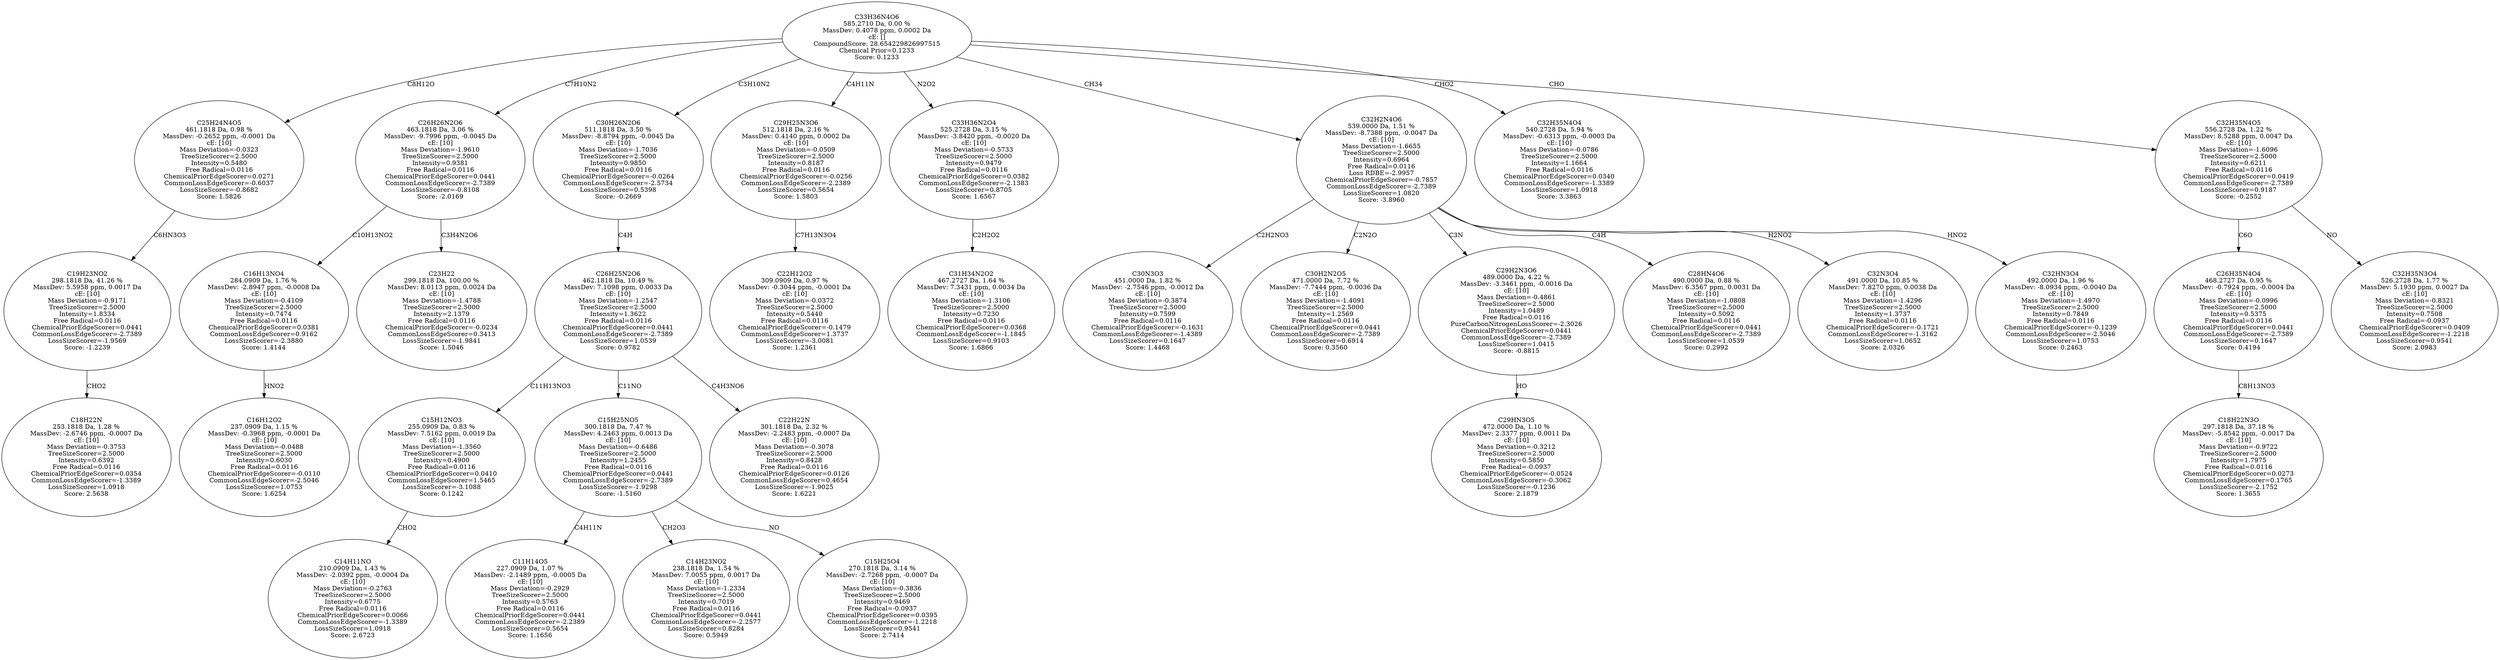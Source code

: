 strict digraph {
v1 [label="C18H22N\n253.1818 Da, 1.28 %\nMassDev: -2.6746 ppm, -0.0007 Da\ncE: [10]\nMass Deviation=-0.3753\nTreeSizeScorer=2.5000\nIntensity=0.6392\nFree Radical=0.0116\nChemicalPriorEdgeScorer=0.0354\nCommonLossEdgeScorer=-1.3389\nLossSizeScorer=1.0918\nScore: 2.5638"];
v2 [label="C19H23NO2\n298.1818 Da, 41.26 %\nMassDev: 5.5958 ppm, 0.0017 Da\ncE: [10]\nMass Deviation=-0.9171\nTreeSizeScorer=2.5000\nIntensity=1.8334\nFree Radical=0.0116\nChemicalPriorEdgeScorer=0.0441\nCommonLossEdgeScorer=-2.7389\nLossSizeScorer=-1.9569\nScore: -1.2239"];
v3 [label="C25H24N4O5\n461.1818 Da, 0.98 %\nMassDev: -0.2652 ppm, -0.0001 Da\ncE: [10]\nMass Deviation=-0.0323\nTreeSizeScorer=2.5000\nIntensity=0.5480\nFree Radical=0.0116\nChemicalPriorEdgeScorer=0.0271\nCommonLossEdgeScorer=-0.6037\nLossSizeScorer=-0.8682\nScore: 1.5826"];
v4 [label="C16H12O2\n237.0909 Da, 1.15 %\nMassDev: -0.3968 ppm, -0.0001 Da\ncE: [10]\nMass Deviation=-0.0488\nTreeSizeScorer=2.5000\nIntensity=0.6030\nFree Radical=0.0116\nChemicalPriorEdgeScorer=-0.0110\nCommonLossEdgeScorer=-2.5046\nLossSizeScorer=1.0753\nScore: 1.6254"];
v5 [label="C16H13NO4\n284.0909 Da, 1.76 %\nMassDev: -2.8947 ppm, -0.0008 Da\ncE: [10]\nMass Deviation=-0.4109\nTreeSizeScorer=2.5000\nIntensity=0.7474\nFree Radical=0.0116\nChemicalPriorEdgeScorer=0.0381\nCommonLossEdgeScorer=0.9162\nLossSizeScorer=-2.3880\nScore: 1.4144"];
v6 [label="C23H22\n299.1818 Da, 100.00 %\nMassDev: 8.0113 ppm, 0.0024 Da\ncE: [10]\nMass Deviation=-1.4788\nTreeSizeScorer=2.5000\nIntensity=2.1379\nFree Radical=0.0116\nChemicalPriorEdgeScorer=-0.0234\nCommonLossEdgeScorer=0.3413\nLossSizeScorer=-1.9841\nScore: 1.5046"];
v7 [label="C26H26N2O6\n463.1818 Da, 3.06 %\nMassDev: -9.7996 ppm, -0.0045 Da\ncE: [10]\nMass Deviation=-1.9610\nTreeSizeScorer=2.5000\nIntensity=0.9381\nFree Radical=0.0116\nChemicalPriorEdgeScorer=0.0441\nCommonLossEdgeScorer=-2.7389\nLossSizeScorer=-0.8108\nScore: -2.0169"];
v8 [label="C14H11NO\n210.0909 Da, 1.43 %\nMassDev: -2.0392 ppm, -0.0004 Da\ncE: [10]\nMass Deviation=-0.2763\nTreeSizeScorer=2.5000\nIntensity=0.6775\nFree Radical=0.0116\nChemicalPriorEdgeScorer=0.0066\nCommonLossEdgeScorer=-1.3389\nLossSizeScorer=1.0918\nScore: 2.6723"];
v9 [label="C15H12NO3\n255.0909 Da, 0.83 %\nMassDev: 7.5162 ppm, 0.0019 Da\ncE: [10]\nMass Deviation=-1.3560\nTreeSizeScorer=2.5000\nIntensity=0.4900\nFree Radical=0.0116\nChemicalPriorEdgeScorer=0.0410\nCommonLossEdgeScorer=1.5465\nLossSizeScorer=-3.1088\nScore: 0.1242"];
v10 [label="C11H14O5\n227.0909 Da, 1.07 %\nMassDev: -2.1489 ppm, -0.0005 Da\ncE: [10]\nMass Deviation=-0.2929\nTreeSizeScorer=2.5000\nIntensity=0.5763\nFree Radical=0.0116\nChemicalPriorEdgeScorer=0.0441\nCommonLossEdgeScorer=-2.2389\nLossSizeScorer=0.5654\nScore: 1.1656"];
v11 [label="C14H23NO2\n238.1818 Da, 1.54 %\nMassDev: 7.0055 ppm, 0.0017 Da\ncE: [10]\nMass Deviation=-1.2334\nTreeSizeScorer=2.5000\nIntensity=0.7019\nFree Radical=0.0116\nChemicalPriorEdgeScorer=0.0441\nCommonLossEdgeScorer=-2.2577\nLossSizeScorer=0.8284\nScore: 0.5949"];
v12 [label="C15H25O4\n270.1818 Da, 3.14 %\nMassDev: -2.7268 ppm, -0.0007 Da\ncE: [10]\nMass Deviation=-0.3836\nTreeSizeScorer=2.5000\nIntensity=0.9469\nFree Radical=-0.0937\nChemicalPriorEdgeScorer=0.0395\nCommonLossEdgeScorer=-1.2218\nLossSizeScorer=0.9541\nScore: 2.7414"];
v13 [label="C15H25NO5\n300.1818 Da, 7.47 %\nMassDev: 4.2463 ppm, 0.0013 Da\ncE: [10]\nMass Deviation=-0.6486\nTreeSizeScorer=2.5000\nIntensity=1.2455\nFree Radical=0.0116\nChemicalPriorEdgeScorer=0.0441\nCommonLossEdgeScorer=-2.7389\nLossSizeScorer=-1.9298\nScore: -1.5160"];
v14 [label="C22H22N\n301.1818 Da, 2.32 %\nMassDev: -2.2483 ppm, -0.0007 Da\ncE: [10]\nMass Deviation=-0.3078\nTreeSizeScorer=2.5000\nIntensity=0.8428\nFree Radical=0.0116\nChemicalPriorEdgeScorer=0.0126\nCommonLossEdgeScorer=0.4654\nLossSizeScorer=-1.9025\nScore: 1.6221"];
v15 [label="C26H25N2O6\n462.1818 Da, 10.49 %\nMassDev: 7.1098 ppm, 0.0033 Da\ncE: [10]\nMass Deviation=-1.2547\nTreeSizeScorer=2.5000\nIntensity=1.3622\nFree Radical=0.0116\nChemicalPriorEdgeScorer=0.0441\nCommonLossEdgeScorer=-2.7389\nLossSizeScorer=1.0539\nScore: 0.9782"];
v16 [label="C30H26N2O6\n511.1818 Da, 3.50 %\nMassDev: -8.8794 ppm, -0.0045 Da\ncE: [10]\nMass Deviation=-1.7036\nTreeSizeScorer=2.5000\nIntensity=0.9850\nFree Radical=0.0116\nChemicalPriorEdgeScorer=-0.0264\nCommonLossEdgeScorer=-2.5734\nLossSizeScorer=0.5398\nScore: -0.2669"];
v17 [label="C22H12O2\n309.0909 Da, 0.97 %\nMassDev: -0.3044 ppm, -0.0001 Da\ncE: [10]\nMass Deviation=-0.0372\nTreeSizeScorer=2.5000\nIntensity=0.5440\nFree Radical=0.0116\nChemicalPriorEdgeScorer=-0.1479\nCommonLossEdgeScorer=1.3737\nLossSizeScorer=-3.0081\nScore: 1.2361"];
v18 [label="C29H25N3O6\n512.1818 Da, 2.16 %\nMassDev: 0.4140 ppm, 0.0002 Da\ncE: [10]\nMass Deviation=-0.0509\nTreeSizeScorer=2.5000\nIntensity=0.8187\nFree Radical=0.0116\nChemicalPriorEdgeScorer=-0.0256\nCommonLossEdgeScorer=-2.2389\nLossSizeScorer=0.5654\nScore: 1.5803"];
v19 [label="C31H34N2O2\n467.2727 Da, 1.64 %\nMassDev: 7.3431 ppm, 0.0034 Da\ncE: [10]\nMass Deviation=-1.3106\nTreeSizeScorer=2.5000\nIntensity=0.7230\nFree Radical=0.0116\nChemicalPriorEdgeScorer=0.0368\nCommonLossEdgeScorer=-1.1845\nLossSizeScorer=0.9103\nScore: 1.6866"];
v20 [label="C33H36N2O4\n525.2728 Da, 3.15 %\nMassDev: -3.8420 ppm, -0.0020 Da\ncE: [10]\nMass Deviation=-0.5733\nTreeSizeScorer=2.5000\nIntensity=0.9479\nFree Radical=0.0116\nChemicalPriorEdgeScorer=0.0382\nCommonLossEdgeScorer=-2.1383\nLossSizeScorer=0.8705\nScore: 1.6567"];
v21 [label="C30N3O3\n451.0000 Da, 1.82 %\nMassDev: -2.7546 ppm, -0.0012 Da\ncE: [10]\nMass Deviation=-0.3874\nTreeSizeScorer=2.5000\nIntensity=0.7599\nFree Radical=0.0116\nChemicalPriorEdgeScorer=-0.1631\nCommonLossEdgeScorer=-1.4389\nLossSizeScorer=0.1647\nScore: 1.4468"];
v22 [label="C30H2N2O5\n471.0000 Da, 7.72 %\nMassDev: -7.7444 ppm, -0.0036 Da\ncE: [10]\nMass Deviation=-1.4091\nTreeSizeScorer=2.5000\nIntensity=1.2569\nFree Radical=0.0116\nChemicalPriorEdgeScorer=0.0441\nCommonLossEdgeScorer=-2.7389\nLossSizeScorer=0.6914\nScore: 0.3560"];
v23 [label="C29HN3O5\n472.0000 Da, 1.10 %\nMassDev: 2.3377 ppm, 0.0011 Da\ncE: [10]\nMass Deviation=-0.3212\nTreeSizeScorer=2.5000\nIntensity=0.5850\nFree Radical=-0.0937\nChemicalPriorEdgeScorer=-0.0524\nCommonLossEdgeScorer=-0.3062\nLossSizeScorer=-0.1236\nScore: 2.1879"];
v24 [label="C29H2N3O6\n489.0000 Da, 4.22 %\nMassDev: -3.3461 ppm, -0.0016 Da\ncE: [10]\nMass Deviation=-0.4861\nTreeSizeScorer=2.5000\nIntensity=1.0489\nFree Radical=0.0116\nPureCarbonNitrogenLossScorer=-2.3026\nChemicalPriorEdgeScorer=0.0441\nCommonLossEdgeScorer=-2.7389\nLossSizeScorer=1.0415\nScore: -0.8815"];
v25 [label="C28HN4O6\n490.0000 Da, 0.88 %\nMassDev: 6.3567 ppm, 0.0031 Da\ncE: [10]\nMass Deviation=-1.0808\nTreeSizeScorer=2.5000\nIntensity=0.5092\nFree Radical=0.0116\nChemicalPriorEdgeScorer=0.0441\nCommonLossEdgeScorer=-2.7389\nLossSizeScorer=1.0539\nScore: 0.2992"];
v26 [label="C32N3O4\n491.0000 Da, 10.85 %\nMassDev: 7.8270 ppm, 0.0038 Da\ncE: [10]\nMass Deviation=-1.4296\nTreeSizeScorer=2.5000\nIntensity=1.3737\nFree Radical=0.0116\nChemicalPriorEdgeScorer=-0.1721\nCommonLossEdgeScorer=-1.3162\nLossSizeScorer=1.0652\nScore: 2.0326"];
v27 [label="C32HN3O4\n492.0000 Da, 1.96 %\nMassDev: -8.0934 ppm, -0.0040 Da\ncE: [10]\nMass Deviation=-1.4970\nTreeSizeScorer=2.5000\nIntensity=0.7849\nFree Radical=0.0116\nChemicalPriorEdgeScorer=-0.1239\nCommonLossEdgeScorer=-2.5046\nLossSizeScorer=1.0753\nScore: 0.2463"];
v28 [label="C32H2N4O6\n539.0000 Da, 1.51 %\nMassDev: -8.7388 ppm, -0.0047 Da\ncE: [10]\nMass Deviation=-1.6655\nTreeSizeScorer=2.5000\nIntensity=0.6964\nFree Radical=0.0116\nLoss RDBE=-2.9957\nChemicalPriorEdgeScorer=-0.7857\nCommonLossEdgeScorer=-2.7389\nLossSizeScorer=1.0820\nScore: -3.8960"];
v29 [label="C32H35N4O4\n540.2728 Da, 5.94 %\nMassDev: -0.6313 ppm, -0.0003 Da\ncE: [10]\nMass Deviation=-0.0786\nTreeSizeScorer=2.5000\nIntensity=1.1664\nFree Radical=0.0116\nChemicalPriorEdgeScorer=0.0340\nCommonLossEdgeScorer=-1.3389\nLossSizeScorer=1.0918\nScore: 3.3863"];
v30 [label="C18H22N3O\n297.1818 Da, 37.18 %\nMassDev: -5.8542 ppm, -0.0017 Da\ncE: [10]\nMass Deviation=-0.9722\nTreeSizeScorer=2.5000\nIntensity=1.7975\nFree Radical=0.0116\nChemicalPriorEdgeScorer=0.0273\nCommonLossEdgeScorer=0.1765\nLossSizeScorer=-2.1752\nScore: 1.3655"];
v31 [label="C26H35N4O4\n468.2727 Da, 0.95 %\nMassDev: -0.7924 ppm, -0.0004 Da\ncE: [10]\nMass Deviation=-0.0996\nTreeSizeScorer=2.5000\nIntensity=0.5375\nFree Radical=0.0116\nChemicalPriorEdgeScorer=0.0441\nCommonLossEdgeScorer=-2.7389\nLossSizeScorer=0.1647\nScore: 0.4194"];
v32 [label="C32H35N3O4\n526.2728 Da, 1.77 %\nMassDev: 5.1930 ppm, 0.0027 Da\ncE: [10]\nMass Deviation=-0.8321\nTreeSizeScorer=2.5000\nIntensity=0.7508\nFree Radical=-0.0937\nChemicalPriorEdgeScorer=0.0409\nCommonLossEdgeScorer=-1.2218\nLossSizeScorer=0.9541\nScore: 2.0983"];
v33 [label="C32H35N4O5\n556.2728 Da, 1.22 %\nMassDev: 8.5288 ppm, 0.0047 Da\ncE: [10]\nMass Deviation=-1.6096\nTreeSizeScorer=2.5000\nIntensity=0.6211\nFree Radical=0.0116\nChemicalPriorEdgeScorer=0.0419\nCommonLossEdgeScorer=-2.7389\nLossSizeScorer=0.9187\nScore: -0.2552"];
v34 [label="C33H36N4O6\n585.2710 Da, 0.00 %\nMassDev: 0.4078 ppm, 0.0002 Da\ncE: []\nCompoundScore: 28.654229826997515\nChemical Prior=0.1233\nScore: 0.1233"];
v2 -> v1 [label="CHO2"];
v3 -> v2 [label="C6HN3O3"];
v34 -> v3 [label="C8H12O"];
v5 -> v4 [label="HNO2"];
v7 -> v5 [label="C10H13NO2"];
v7 -> v6 [label="C3H4N2O6"];
v34 -> v7 [label="C7H10N2"];
v9 -> v8 [label="CHO2"];
v15 -> v9 [label="C11H13NO3"];
v13 -> v10 [label="C4H11N"];
v13 -> v11 [label="CH2O3"];
v13 -> v12 [label="NO"];
v15 -> v13 [label="C11NO"];
v15 -> v14 [label="C4H3NO6"];
v16 -> v15 [label="C4H"];
v34 -> v16 [label="C3H10N2"];
v18 -> v17 [label="C7H13N3O4"];
v34 -> v18 [label="C4H11N"];
v20 -> v19 [label="C2H2O2"];
v34 -> v20 [label="N2O2"];
v28 -> v21 [label="C2H2NO3"];
v28 -> v22 [label="C2N2O"];
v24 -> v23 [label="HO"];
v28 -> v24 [label="C3N"];
v28 -> v25 [label="C4H"];
v28 -> v26 [label="H2NO2"];
v28 -> v27 [label="HNO2"];
v34 -> v28 [label="CH34"];
v34 -> v29 [label="CHO2"];
v31 -> v30 [label="C8H13NO3"];
v33 -> v31 [label="C6O"];
v33 -> v32 [label="NO"];
v34 -> v33 [label="CHO"];
}